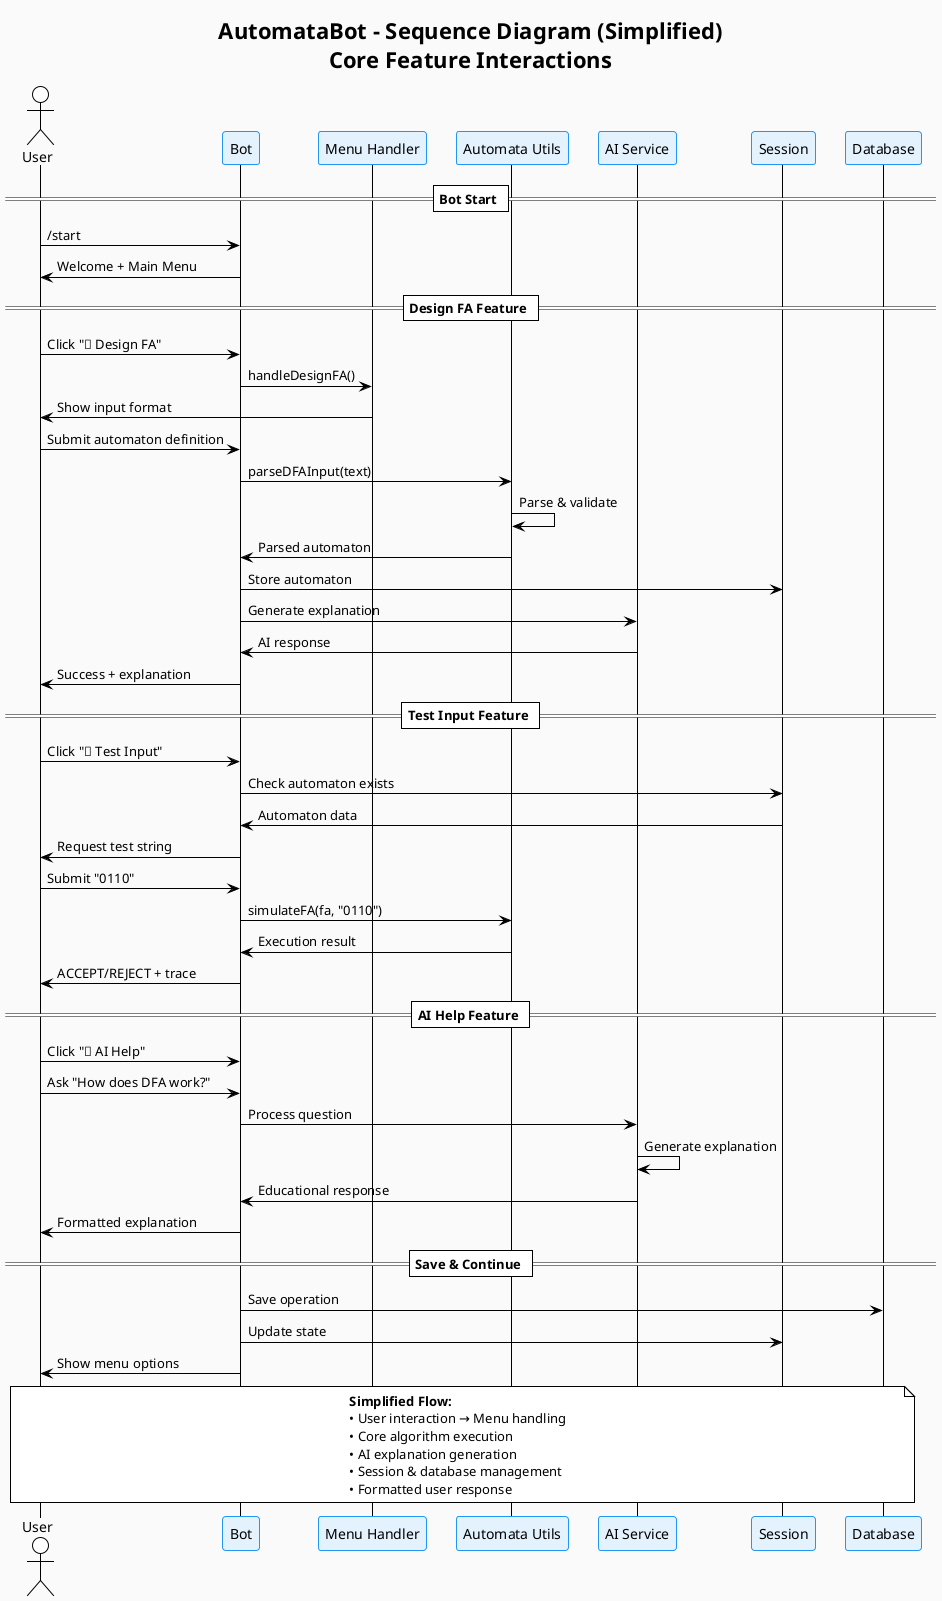 @startuml AutomataBot_Sequence_Simple

!theme plain
skinparam backgroundColor #FAFAFA
skinparam participant {
    BackgroundColor #E3F2FD
    BorderColor #2196F3
}

title AutomataBot - Sequence Diagram (Simplified)\nCore Feature Interactions

actor User
participant "Bot" as Bot
participant "Menu Handler" as Menu
participant "Automata Utils" as Utils
participant "AI Service" as AI
participant "Session" as Session
participant "Database" as DB

== Bot Start ==
User -> Bot: /start
Bot -> User: Welcome + Main Menu

== Design FA Feature ==
User -> Bot: Click "🔧 Design FA"
Bot -> Menu: handleDesignFA()
Menu -> User: Show input format

User -> Bot: Submit automaton definition
Bot -> Utils: parseDFAInput(text)
Utils -> Utils: Parse & validate
Utils -> Bot: Parsed automaton

Bot -> Session: Store automaton
Bot -> AI: Generate explanation
AI -> Bot: AI response
Bot -> User: Success + explanation

== Test Input Feature ==
User -> Bot: Click "🧪 Test Input"
Bot -> Session: Check automaton exists
Session -> Bot: Automaton data

Bot -> User: Request test string
User -> Bot: Submit "0110"
Bot -> Utils: simulateFA(fa, "0110")
Utils -> Bot: Execution result
Bot -> User: ACCEPT/REJECT + trace

== AI Help Feature ==
User -> Bot: Click "🧠 AI Help"
User -> Bot: Ask "How does DFA work?"
Bot -> AI: Process question
AI -> AI: Generate explanation
AI -> Bot: Educational response
Bot -> User: Formatted explanation

== Save & Continue ==
Bot -> DB: Save operation
Bot -> Session: Update state
Bot -> User: Show menu options

note over User, DB
    **Simplified Flow:**
    • User interaction → Menu handling
    • Core algorithm execution
    • AI explanation generation
    • Session & database management
    • Formatted user response
end note

@enduml
